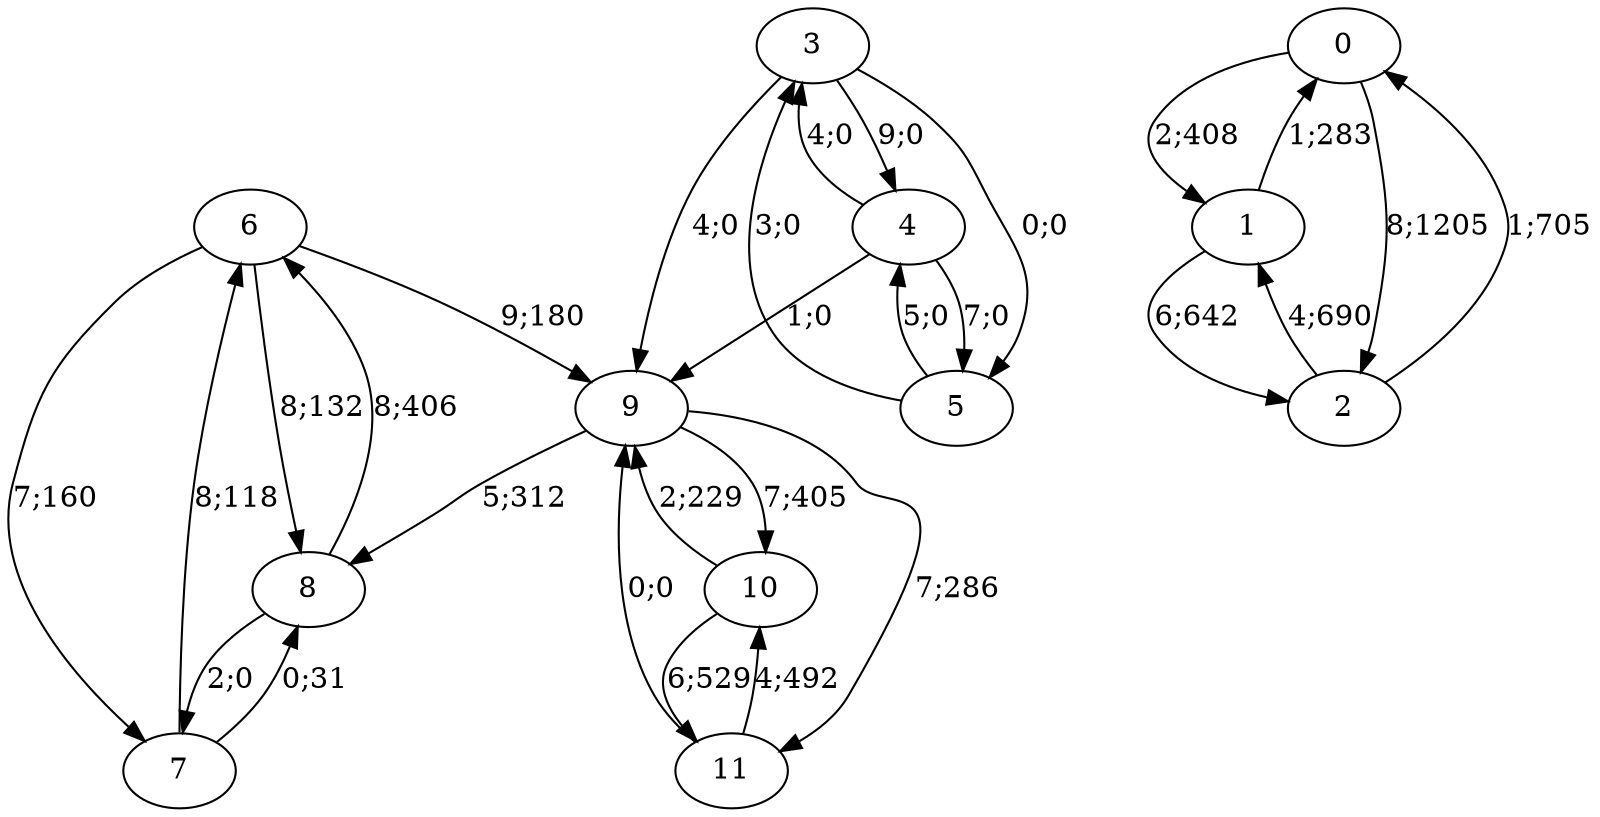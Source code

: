 digraph graph10077 {














6 -> 9 [color=black,label="9;180"]
6 -> 7 [color=black,label="7;160"]
6 -> 8 [color=black,label="8;132"]


7 -> 6 [color=black,label="8;118"]
7 -> 8 [color=black,label="0;31"]


8 -> 6 [color=black,label="8;406"]
8 -> 7 [color=black,label="2;0"]


























9 -> 8 [color=black,label="5;312"]
9 -> 10 [color=black,label="7;405"]
9 -> 11 [color=black,label="7;286"]


10 -> 9 [color=black,label="2;229"]
10 -> 11 [color=black,label="6;529"]


11 -> 9 [color=black,label="0;0"]
11 -> 10 [color=black,label="4;492"]


0 -> 1 [color=black,label="2;408"]
0 -> 2 [color=black,label="8;1205"]


1 -> 0 [color=black,label="1;283"]
1 -> 2 [color=black,label="6;642"]


2 -> 0 [color=black,label="1;705"]
2 -> 1 [color=black,label="4;690"]


























3 -> 9 [color=black,label="4;0"]
3 -> 4 [color=black,label="9;0"]
3 -> 5 [color=black,label="0;0"]


4 -> 9 [color=black,label="1;0"]
4 -> 3 [color=black,label="4;0"]
4 -> 5 [color=black,label="7;0"]


5 -> 3 [color=black,label="3;0"]
5 -> 4 [color=black,label="5;0"]













}